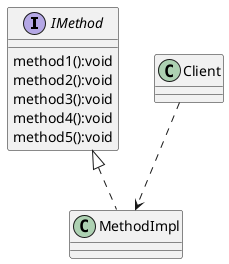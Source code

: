 @startuml
interface IMethod{
    method1():void
    method2():void
    method3():void
    method4():void
    method5():void
}
class MethodImpl
IMethod <|.. MethodImpl
class Client
Client ..> MethodImpl

@enduml